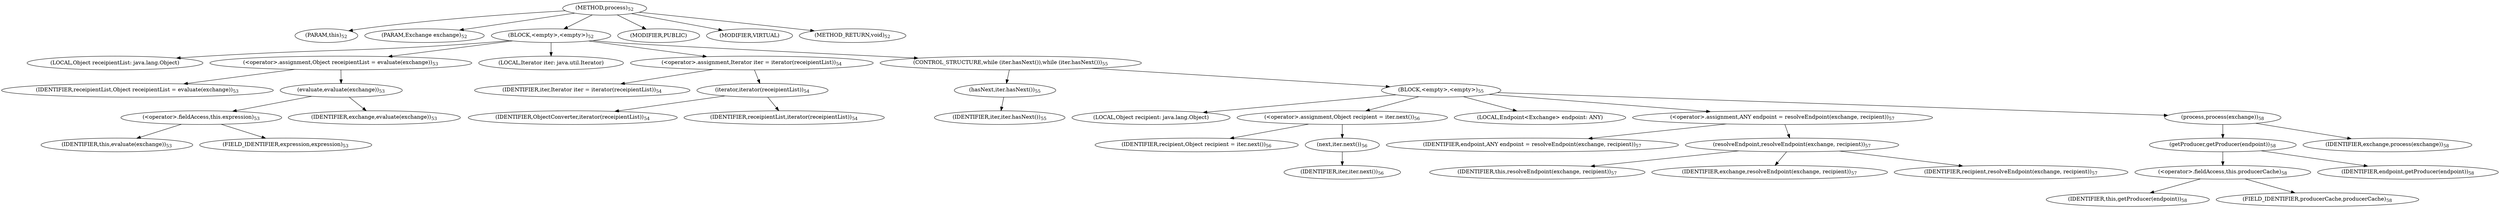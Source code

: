 digraph "process" {  
"56" [label = <(METHOD,process)<SUB>52</SUB>> ]
"7" [label = <(PARAM,this)<SUB>52</SUB>> ]
"57" [label = <(PARAM,Exchange exchange)<SUB>52</SUB>> ]
"58" [label = <(BLOCK,&lt;empty&gt;,&lt;empty&gt;)<SUB>52</SUB>> ]
"59" [label = <(LOCAL,Object receipientList: java.lang.Object)> ]
"60" [label = <(&lt;operator&gt;.assignment,Object receipientList = evaluate(exchange))<SUB>53</SUB>> ]
"61" [label = <(IDENTIFIER,receipientList,Object receipientList = evaluate(exchange))<SUB>53</SUB>> ]
"62" [label = <(evaluate,evaluate(exchange))<SUB>53</SUB>> ]
"63" [label = <(&lt;operator&gt;.fieldAccess,this.expression)<SUB>53</SUB>> ]
"64" [label = <(IDENTIFIER,this,evaluate(exchange))<SUB>53</SUB>> ]
"65" [label = <(FIELD_IDENTIFIER,expression,expression)<SUB>53</SUB>> ]
"66" [label = <(IDENTIFIER,exchange,evaluate(exchange))<SUB>53</SUB>> ]
"67" [label = <(LOCAL,Iterator iter: java.util.Iterator)> ]
"68" [label = <(&lt;operator&gt;.assignment,Iterator iter = iterator(receipientList))<SUB>54</SUB>> ]
"69" [label = <(IDENTIFIER,iter,Iterator iter = iterator(receipientList))<SUB>54</SUB>> ]
"70" [label = <(iterator,iterator(receipientList))<SUB>54</SUB>> ]
"71" [label = <(IDENTIFIER,ObjectConverter,iterator(receipientList))<SUB>54</SUB>> ]
"72" [label = <(IDENTIFIER,receipientList,iterator(receipientList))<SUB>54</SUB>> ]
"73" [label = <(CONTROL_STRUCTURE,while (iter.hasNext()),while (iter.hasNext()))<SUB>55</SUB>> ]
"74" [label = <(hasNext,iter.hasNext())<SUB>55</SUB>> ]
"75" [label = <(IDENTIFIER,iter,iter.hasNext())<SUB>55</SUB>> ]
"76" [label = <(BLOCK,&lt;empty&gt;,&lt;empty&gt;)<SUB>55</SUB>> ]
"77" [label = <(LOCAL,Object recipient: java.lang.Object)> ]
"78" [label = <(&lt;operator&gt;.assignment,Object recipient = iter.next())<SUB>56</SUB>> ]
"79" [label = <(IDENTIFIER,recipient,Object recipient = iter.next())<SUB>56</SUB>> ]
"80" [label = <(next,iter.next())<SUB>56</SUB>> ]
"81" [label = <(IDENTIFIER,iter,iter.next())<SUB>56</SUB>> ]
"82" [label = <(LOCAL,Endpoint&lt;Exchange&gt; endpoint: ANY)> ]
"83" [label = <(&lt;operator&gt;.assignment,ANY endpoint = resolveEndpoint(exchange, recipient))<SUB>57</SUB>> ]
"84" [label = <(IDENTIFIER,endpoint,ANY endpoint = resolveEndpoint(exchange, recipient))<SUB>57</SUB>> ]
"85" [label = <(resolveEndpoint,resolveEndpoint(exchange, recipient))<SUB>57</SUB>> ]
"6" [label = <(IDENTIFIER,this,resolveEndpoint(exchange, recipient))<SUB>57</SUB>> ]
"86" [label = <(IDENTIFIER,exchange,resolveEndpoint(exchange, recipient))<SUB>57</SUB>> ]
"87" [label = <(IDENTIFIER,recipient,resolveEndpoint(exchange, recipient))<SUB>57</SUB>> ]
"88" [label = <(process,process(exchange))<SUB>58</SUB>> ]
"89" [label = <(getProducer,getProducer(endpoint))<SUB>58</SUB>> ]
"90" [label = <(&lt;operator&gt;.fieldAccess,this.producerCache)<SUB>58</SUB>> ]
"91" [label = <(IDENTIFIER,this,getProducer(endpoint))<SUB>58</SUB>> ]
"92" [label = <(FIELD_IDENTIFIER,producerCache,producerCache)<SUB>58</SUB>> ]
"93" [label = <(IDENTIFIER,endpoint,getProducer(endpoint))<SUB>58</SUB>> ]
"94" [label = <(IDENTIFIER,exchange,process(exchange))<SUB>58</SUB>> ]
"95" [label = <(MODIFIER,PUBLIC)> ]
"96" [label = <(MODIFIER,VIRTUAL)> ]
"97" [label = <(METHOD_RETURN,void)<SUB>52</SUB>> ]
  "56" -> "7" 
  "56" -> "57" 
  "56" -> "58" 
  "56" -> "95" 
  "56" -> "96" 
  "56" -> "97" 
  "58" -> "59" 
  "58" -> "60" 
  "58" -> "67" 
  "58" -> "68" 
  "58" -> "73" 
  "60" -> "61" 
  "60" -> "62" 
  "62" -> "63" 
  "62" -> "66" 
  "63" -> "64" 
  "63" -> "65" 
  "68" -> "69" 
  "68" -> "70" 
  "70" -> "71" 
  "70" -> "72" 
  "73" -> "74" 
  "73" -> "76" 
  "74" -> "75" 
  "76" -> "77" 
  "76" -> "78" 
  "76" -> "82" 
  "76" -> "83" 
  "76" -> "88" 
  "78" -> "79" 
  "78" -> "80" 
  "80" -> "81" 
  "83" -> "84" 
  "83" -> "85" 
  "85" -> "6" 
  "85" -> "86" 
  "85" -> "87" 
  "88" -> "89" 
  "88" -> "94" 
  "89" -> "90" 
  "89" -> "93" 
  "90" -> "91" 
  "90" -> "92" 
}
